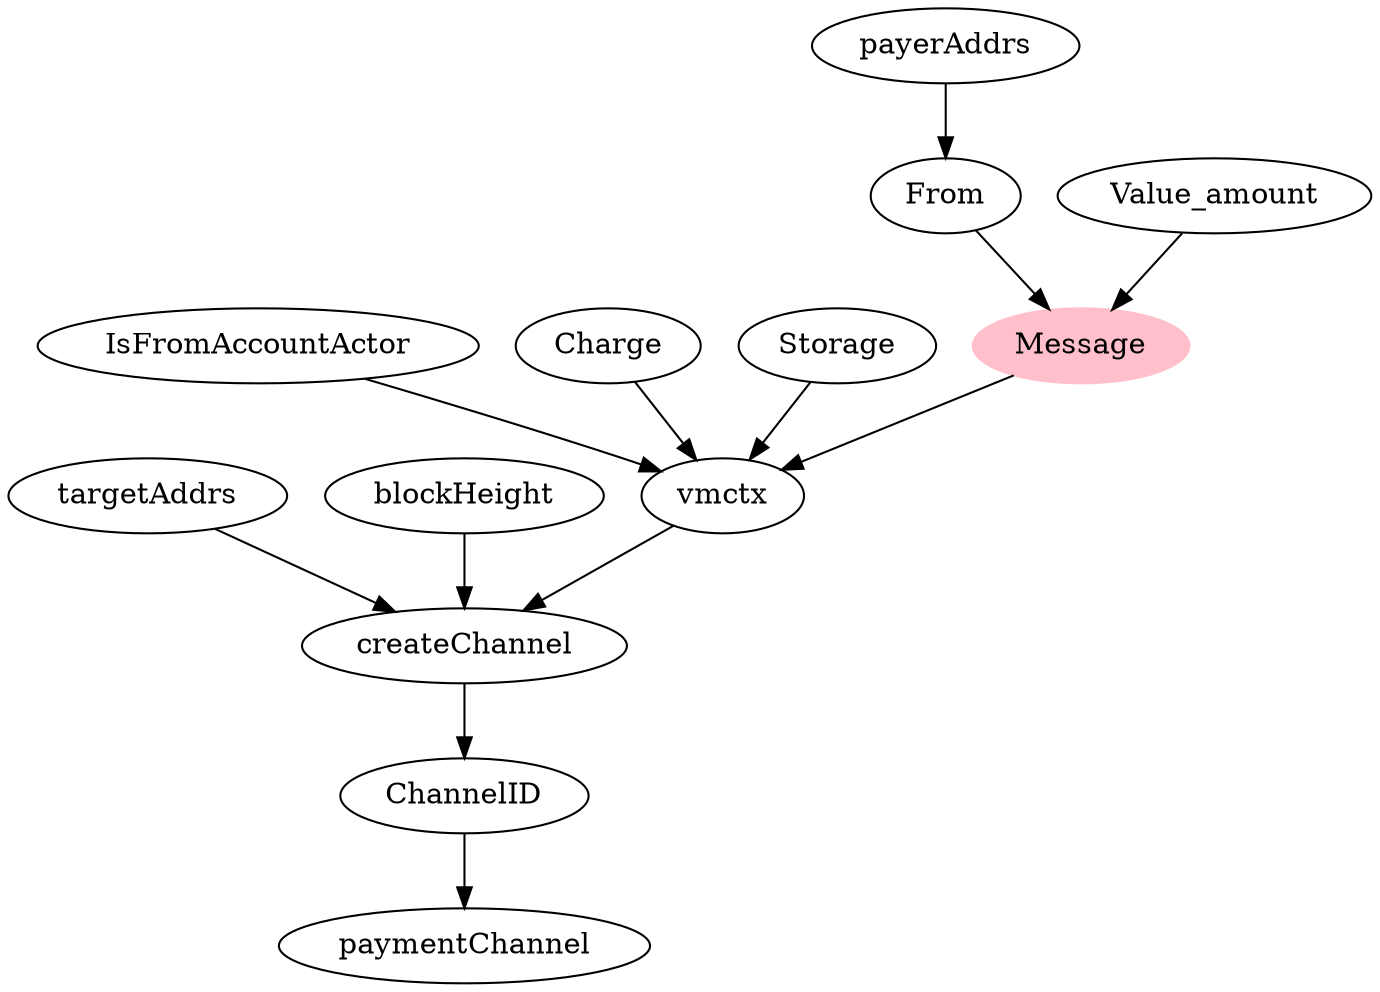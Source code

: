digraph trade{

Message[style=filled;color=pink]
{vmctx;targetAddrs;blockHeight}->createChannel;
payerAddrs->From;
{Value_amount;From}->Message;
{IsFromAccountActor;Charge;Storage;Message}->vmctx;
createChannel->ChannelID;
ChannelID->paymentChannel;

}
